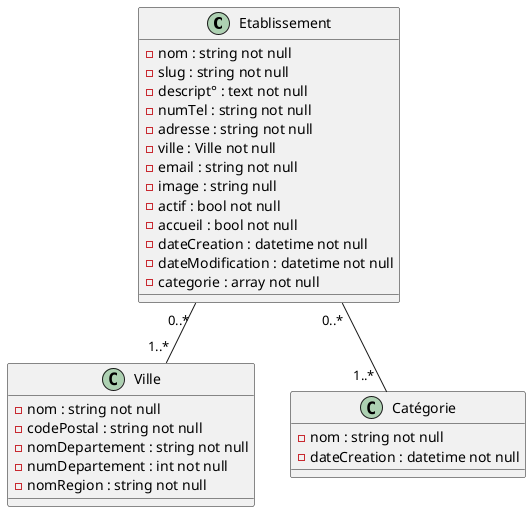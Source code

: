 @startuml
'https://plantuml.com/class-diagram

class Etablissement {

-nom : string not null
-slug : string not null
-descript° : text not null
-numTel : string not null
-adresse : string not null
-ville : Ville not null
-email : string not null
-image : string null
-actif : bool not null
-accueil : bool not null
-dateCreation : datetime not null
-dateModification : datetime not null
-categorie : array not null

}

class Ville {

-nom : string not null
-codePostal : string not null
-nomDepartement : string not null
-numDepartement : int not null
-nomRegion : string not null

}

class Catégorie {

-nom : string not null
-dateCreation : datetime not null

}

Etablissement "0..* " -- "1..*  "Catégorie
Etablissement "0..* "-- "1..*"Ville
@enduml